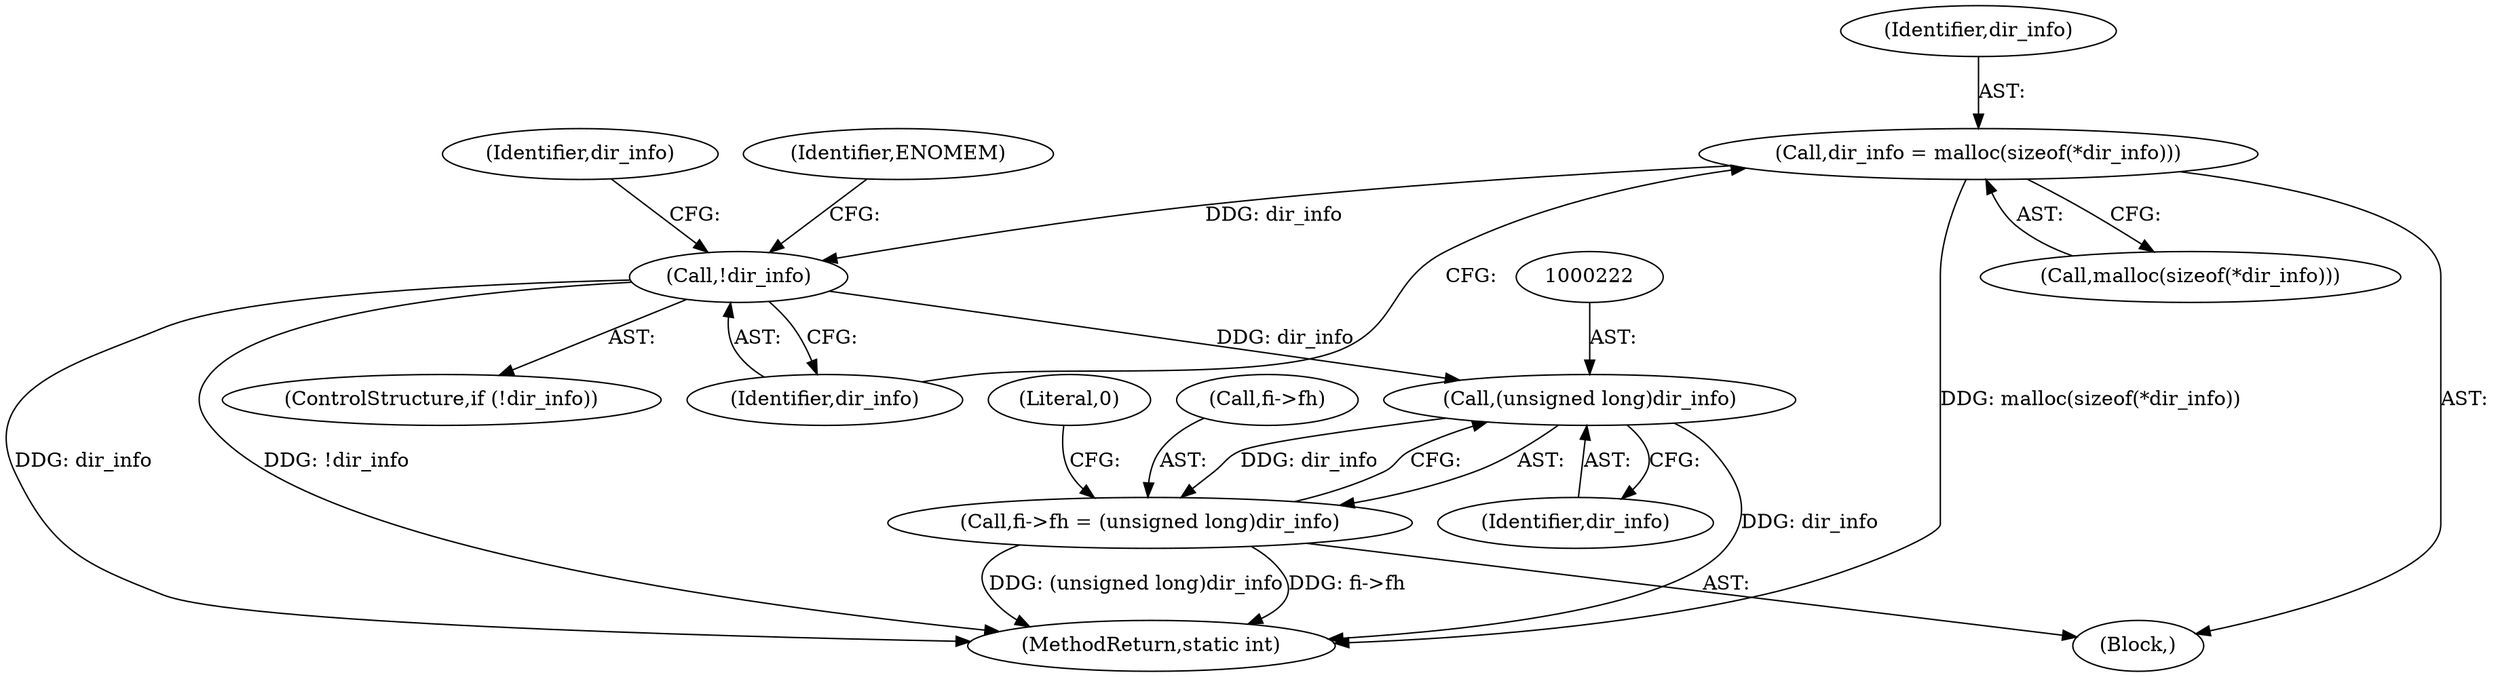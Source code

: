 digraph "0_lxcfs_a8b6c3e0537e90fba3c55910fd1b7229d54a60a7_3@API" {
"1000173" [label="(Call,dir_info = malloc(sizeof(*dir_info)))"];
"1000180" [label="(Call,!dir_info)"];
"1000221" [label="(Call,(unsigned long)dir_info)"];
"1000217" [label="(Call,fi->fh = (unsigned long)dir_info)"];
"1000173" [label="(Call,dir_info = malloc(sizeof(*dir_info)))"];
"1000223" [label="(Identifier,dir_info)"];
"1000226" [label="(MethodReturn,static int)"];
"1000225" [label="(Literal,0)"];
"1000174" [label="(Identifier,dir_info)"];
"1000179" [label="(ControlStructure,if (!dir_info))"];
"1000181" [label="(Identifier,dir_info)"];
"1000105" [label="(Block,)"];
"1000187" [label="(Identifier,dir_info)"];
"1000221" [label="(Call,(unsigned long)dir_info)"];
"1000217" [label="(Call,fi->fh = (unsigned long)dir_info)"];
"1000218" [label="(Call,fi->fh)"];
"1000175" [label="(Call,malloc(sizeof(*dir_info)))"];
"1000184" [label="(Identifier,ENOMEM)"];
"1000180" [label="(Call,!dir_info)"];
"1000173" -> "1000105"  [label="AST: "];
"1000173" -> "1000175"  [label="CFG: "];
"1000174" -> "1000173"  [label="AST: "];
"1000175" -> "1000173"  [label="AST: "];
"1000181" -> "1000173"  [label="CFG: "];
"1000173" -> "1000226"  [label="DDG: malloc(sizeof(*dir_info))"];
"1000173" -> "1000180"  [label="DDG: dir_info"];
"1000180" -> "1000179"  [label="AST: "];
"1000180" -> "1000181"  [label="CFG: "];
"1000181" -> "1000180"  [label="AST: "];
"1000184" -> "1000180"  [label="CFG: "];
"1000187" -> "1000180"  [label="CFG: "];
"1000180" -> "1000226"  [label="DDG: dir_info"];
"1000180" -> "1000226"  [label="DDG: !dir_info"];
"1000180" -> "1000221"  [label="DDG: dir_info"];
"1000221" -> "1000217"  [label="AST: "];
"1000221" -> "1000223"  [label="CFG: "];
"1000222" -> "1000221"  [label="AST: "];
"1000223" -> "1000221"  [label="AST: "];
"1000217" -> "1000221"  [label="CFG: "];
"1000221" -> "1000226"  [label="DDG: dir_info"];
"1000221" -> "1000217"  [label="DDG: dir_info"];
"1000217" -> "1000105"  [label="AST: "];
"1000218" -> "1000217"  [label="AST: "];
"1000225" -> "1000217"  [label="CFG: "];
"1000217" -> "1000226"  [label="DDG: (unsigned long)dir_info"];
"1000217" -> "1000226"  [label="DDG: fi->fh"];
}
